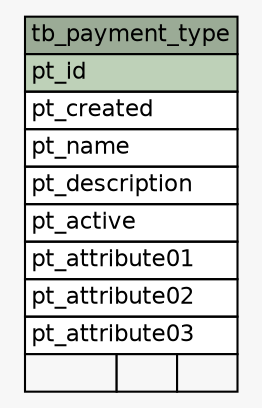 // dot 2.34.0 on Linux 3.11.6-1-MANJARO
// SchemaSpy rev 590
digraph "tb_payment_type" {
  graph [
    rankdir="RL"
    bgcolor="#f7f7f7"
    nodesep="0.18"
    ranksep="0.46"
    fontname="Helvetica"
    fontsize="11"
  ];
  node [
    fontname="Helvetica"
    fontsize="11"
    shape="plaintext"
  ];
  edge [
    arrowsize="0.8"
  ];
  "tb_payment_type" [
    label=<
    <TABLE BORDER="0" CELLBORDER="1" CELLSPACING="0" BGCOLOR="#ffffff">
      <TR><TD COLSPAN="3" BGCOLOR="#9bab96" ALIGN="CENTER">tb_payment_type</TD></TR>
      <TR><TD PORT="pt_id" COLSPAN="3" BGCOLOR="#bed1b8" ALIGN="LEFT">pt_id</TD></TR>
      <TR><TD PORT="pt_created" COLSPAN="3" ALIGN="LEFT">pt_created</TD></TR>
      <TR><TD PORT="pt_name" COLSPAN="3" ALIGN="LEFT">pt_name</TD></TR>
      <TR><TD PORT="pt_description" COLSPAN="3" ALIGN="LEFT">pt_description</TD></TR>
      <TR><TD PORT="pt_active" COLSPAN="3" ALIGN="LEFT">pt_active</TD></TR>
      <TR><TD PORT="pt_attribute01" COLSPAN="3" ALIGN="LEFT">pt_attribute01</TD></TR>
      <TR><TD PORT="pt_attribute02" COLSPAN="3" ALIGN="LEFT">pt_attribute02</TD></TR>
      <TR><TD PORT="pt_attribute03" COLSPAN="3" ALIGN="LEFT">pt_attribute03</TD></TR>
      <TR><TD ALIGN="LEFT" BGCOLOR="#f7f7f7">  </TD><TD ALIGN="RIGHT" BGCOLOR="#f7f7f7">  </TD><TD ALIGN="RIGHT" BGCOLOR="#f7f7f7">  </TD></TR>
    </TABLE>>
    URL="tables/tb_payment_type.html"
    tooltip="tb_payment_type"
  ];
}
